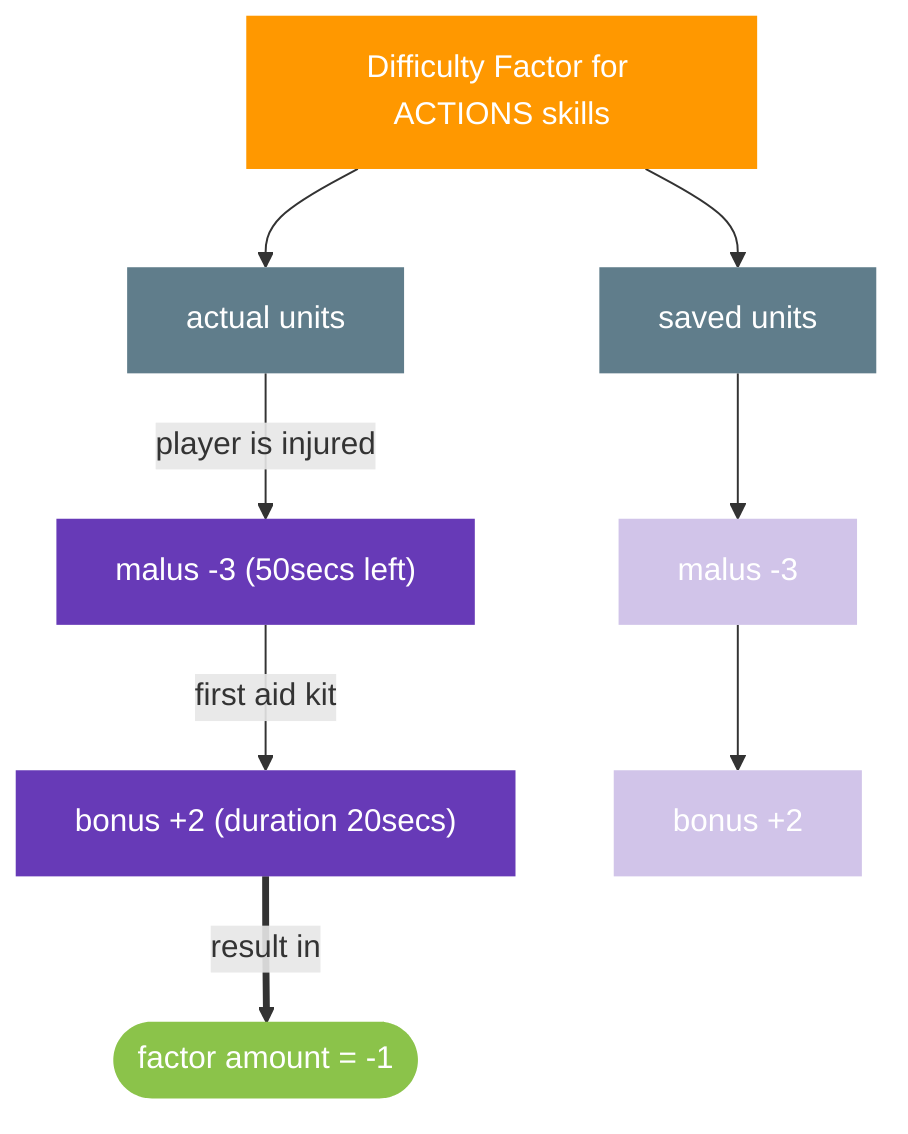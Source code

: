 graph TD
    s1[Difficulty Factor for ACTIONS skills]:::F
    s1 --> q1[actual units]:::S
    q1 -- player is injured --> s2["malus -3 (50secs left)"]:::U
    s2 -- first aid kit --> s3["bonus +2 (duration 20secs)"]:::U
    s3 == result in ==> r1([factor amount = -1]):::R
    s1 --> q2[saved units]:::S
    q2  --> ss1["malus -3"]:::SU
    ss1  --> ss2["bonus +2"]:::SU

classDef S fill:#607D8B,stroke-width:0px,color:#fff;
classDef F fill:#FF9800,stroke-width:0px,color:#fff;
classDef U fill:#673AB7,color:#fff,stroke-width:0px;
classDef R fill:#8BC34A,stroke-width:0px,color:#fff;
classDef SU fill:#D1C4E9,color:#fff,stroke-width:0px;